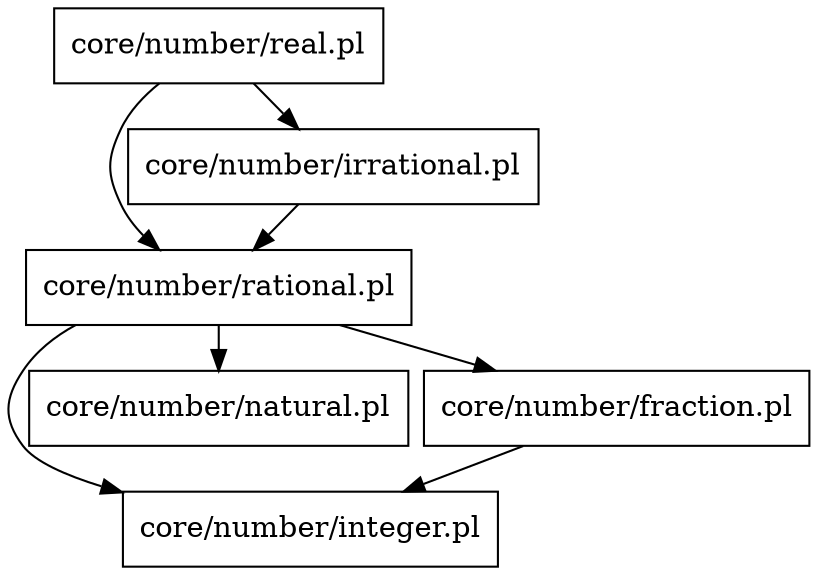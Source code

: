 digraph file_graph {
node [shape=rectangle]
nodesep = 0.1
ranksep = 0.3
"core/number/rational.pl" -> "core/number/integer.pl"
"core/number/rational.pl" -> "core/number/natural.pl"
"core/number/rational.pl" -> "core/number/fraction.pl"
"core/number/irrational.pl" -> "core/number/rational.pl"
"core/number/real.pl" -> "core/number/irrational.pl"
"core/number/real.pl" -> "core/number/rational.pl"
"core/number/fraction.pl" -> "core/number/integer.pl"
}
